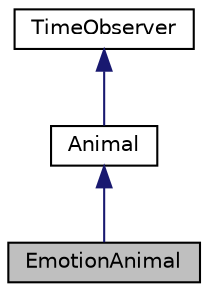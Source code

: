 digraph "EmotionAnimal"
{
  edge [fontname="Helvetica",fontsize="10",labelfontname="Helvetica",labelfontsize="10"];
  node [fontname="Helvetica",fontsize="10",shape=record];
  Node7 [label="EmotionAnimal",height=0.2,width=0.4,color="black", fillcolor="grey75", style="filled", fontcolor="black"];
  Node8 -> Node7 [dir="back",color="midnightblue",fontsize="10",style="solid"];
  Node8 [label="Animal",height=0.2,width=0.4,color="black", fillcolor="white", style="filled",URL="$class_animal.html"];
  Node9 -> Node8 [dir="back",color="midnightblue",fontsize="10",style="solid"];
  Node9 [label="TimeObserver",height=0.2,width=0.4,color="black", fillcolor="white", style="filled",URL="$class_time_observer.html"];
}
